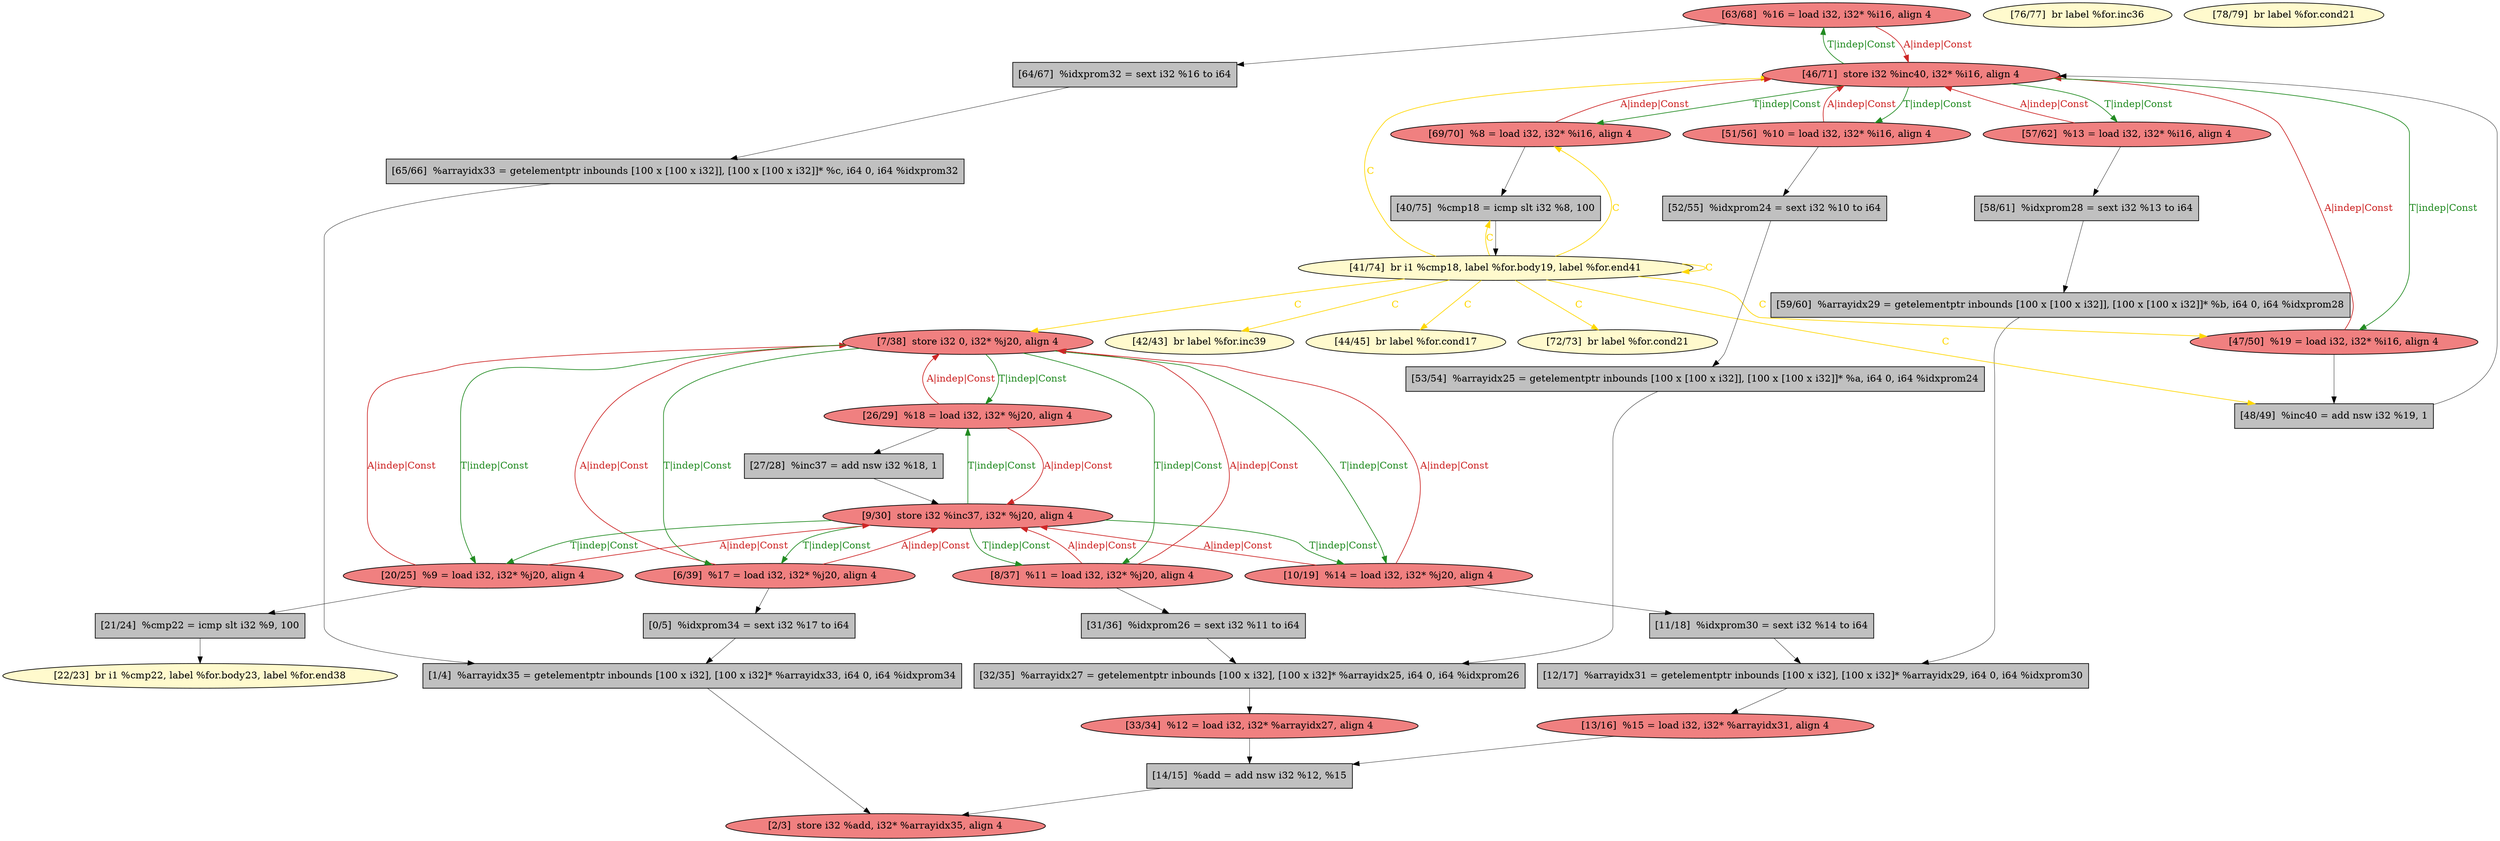 
digraph G {


node809 [fillcolor=grey,label="[59/60]  %arrayidx29 = getelementptr inbounds [100 x [100 x i32]], [100 x [100 x i32]]* %b, i64 0, i64 %idxprom28",shape=rectangle,style=filled ]
node808 [fillcolor=lightcoral,label="[26/29]  %18 = load i32, i32* %j20, align 4",shape=ellipse,style=filled ]
node807 [fillcolor=grey,label="[64/67]  %idxprom32 = sext i32 %16 to i64",shape=rectangle,style=filled ]
node792 [fillcolor=grey,label="[1/4]  %arrayidx35 = getelementptr inbounds [100 x i32], [100 x i32]* %arrayidx33, i64 0, i64 %idxprom34",shape=rectangle,style=filled ]
node779 [fillcolor=lemonchiffon,label="[76/77]  br label %for.inc36",shape=ellipse,style=filled ]
node784 [fillcolor=lightcoral,label="[2/3]  store i32 %add, i32* %arrayidx35, align 4",shape=ellipse,style=filled ]
node791 [fillcolor=grey,label="[27/28]  %inc37 = add nsw i32 %18, 1",shape=rectangle,style=filled ]
node797 [fillcolor=lightcoral,label="[47/50]  %19 = load i32, i32* %i16, align 4",shape=ellipse,style=filled ]
node787 [fillcolor=lemonchiffon,label="[78/79]  br label %for.cond21",shape=ellipse,style=filled ]
node810 [fillcolor=grey,label="[11/18]  %idxprom30 = sext i32 %14 to i64",shape=rectangle,style=filled ]
node795 [fillcolor=lightcoral,label="[8/37]  %11 = load i32, i32* %j20, align 4",shape=ellipse,style=filled ]
node804 [fillcolor=lemonchiffon,label="[41/74]  br i1 %cmp18, label %for.body19, label %for.end41",shape=ellipse,style=filled ]
node773 [fillcolor=lightcoral,label="[6/39]  %17 = load i32, i32* %j20, align 4",shape=ellipse,style=filled ]
node800 [fillcolor=grey,label="[31/36]  %idxprom26 = sext i32 %11 to i64",shape=rectangle,style=filled ]
node785 [fillcolor=grey,label="[32/35]  %arrayidx27 = getelementptr inbounds [100 x i32], [100 x i32]* %arrayidx25, i64 0, i64 %idxprom26",shape=rectangle,style=filled ]
node778 [fillcolor=grey,label="[52/55]  %idxprom24 = sext i32 %10 to i64",shape=rectangle,style=filled ]
node775 [fillcolor=grey,label="[40/75]  %cmp18 = icmp slt i32 %8, 100",shape=rectangle,style=filled ]
node780 [fillcolor=lightcoral,label="[9/30]  store i32 %inc37, i32* %j20, align 4",shape=ellipse,style=filled ]
node803 [fillcolor=grey,label="[12/17]  %arrayidx31 = getelementptr inbounds [100 x i32], [100 x i32]* %arrayidx29, i64 0, i64 %idxprom30",shape=rectangle,style=filled ]
node786 [fillcolor=lightcoral,label="[20/25]  %9 = load i32, i32* %j20, align 4",shape=ellipse,style=filled ]
node774 [fillcolor=lightcoral,label="[7/38]  store i32 0, i32* %j20, align 4",shape=ellipse,style=filled ]
node781 [fillcolor=lightcoral,label="[46/71]  store i32 %inc40, i32* %i16, align 4",shape=ellipse,style=filled ]
node790 [fillcolor=lightcoral,label="[13/16]  %15 = load i32, i32* %arrayidx31, align 4",shape=ellipse,style=filled ]
node811 [fillcolor=lightcoral,label="[63/68]  %16 = load i32, i32* %i16, align 4",shape=ellipse,style=filled ]
node794 [fillcolor=lightcoral,label="[51/56]  %10 = load i32, i32* %i16, align 4",shape=ellipse,style=filled ]
node805 [fillcolor=lemonchiffon,label="[42/43]  br label %for.inc39",shape=ellipse,style=filled ]
node783 [fillcolor=grey,label="[65/66]  %arrayidx33 = getelementptr inbounds [100 x [100 x i32]], [100 x [100 x i32]]* %c, i64 0, i64 %idxprom32",shape=rectangle,style=filled ]
node777 [fillcolor=grey,label="[21/24]  %cmp22 = icmp slt i32 %9, 100",shape=rectangle,style=filled ]
node782 [fillcolor=lightcoral,label="[10/19]  %14 = load i32, i32* %j20, align 4",shape=ellipse,style=filled ]
node776 [fillcolor=lemonchiffon,label="[22/23]  br i1 %cmp22, label %for.body23, label %for.end38",shape=ellipse,style=filled ]
node789 [fillcolor=grey,label="[48/49]  %inc40 = add nsw i32 %19, 1",shape=rectangle,style=filled ]
node793 [fillcolor=lightcoral,label="[33/34]  %12 = load i32, i32* %arrayidx27, align 4",shape=ellipse,style=filled ]
node788 [fillcolor=lemonchiffon,label="[44/45]  br label %for.cond17",shape=ellipse,style=filled ]
node796 [fillcolor=grey,label="[14/15]  %add = add nsw i32 %12, %15",shape=rectangle,style=filled ]
node798 [fillcolor=lightcoral,label="[69/70]  %8 = load i32, i32* %i16, align 4",shape=ellipse,style=filled ]
node772 [fillcolor=grey,label="[0/5]  %idxprom34 = sext i32 %17 to i64",shape=rectangle,style=filled ]
node801 [fillcolor=lemonchiffon,label="[72/73]  br label %for.cond21",shape=ellipse,style=filled ]
node799 [fillcolor=grey,label="[53/54]  %arrayidx25 = getelementptr inbounds [100 x [100 x i32]], [100 x [100 x i32]]* %a, i64 0, i64 %idxprom24",shape=rectangle,style=filled ]
node802 [fillcolor=lightcoral,label="[57/62]  %13 = load i32, i32* %i16, align 4",shape=ellipse,style=filled ]
node806 [fillcolor=grey,label="[58/61]  %idxprom28 = sext i32 %13 to i64",shape=rectangle,style=filled ]

node798->node775 [style=solid,color=black,label="",penwidth=0.5,fontcolor=black ]
node790->node796 [style=solid,color=black,label="",penwidth=0.5,fontcolor=black ]
node799->node785 [style=solid,color=black,label="",penwidth=0.5,fontcolor=black ]
node804->node801 [style=solid,color=gold,label="C",penwidth=1.0,fontcolor=gold ]
node782->node810 [style=solid,color=black,label="",penwidth=0.5,fontcolor=black ]
node795->node774 [style=solid,color=firebrick3,label="A|indep|Const",penwidth=1.0,fontcolor=firebrick3 ]
node808->node774 [style=solid,color=firebrick3,label="A|indep|Const",penwidth=1.0,fontcolor=firebrick3 ]
node774->node808 [style=solid,color=forestgreen,label="T|indep|Const",penwidth=1.0,fontcolor=forestgreen ]
node772->node792 [style=solid,color=black,label="",penwidth=0.5,fontcolor=black ]
node786->node777 [style=solid,color=black,label="",penwidth=0.5,fontcolor=black ]
node789->node781 [style=solid,color=black,label="",penwidth=0.5,fontcolor=black ]
node794->node778 [style=solid,color=black,label="",penwidth=0.5,fontcolor=black ]
node785->node793 [style=solid,color=black,label="",penwidth=0.5,fontcolor=black ]
node804->node798 [style=solid,color=gold,label="C",penwidth=1.0,fontcolor=gold ]
node794->node781 [style=solid,color=firebrick3,label="A|indep|Const",penwidth=1.0,fontcolor=firebrick3 ]
node781->node794 [style=solid,color=forestgreen,label="T|indep|Const",penwidth=1.0,fontcolor=forestgreen ]
node808->node791 [style=solid,color=black,label="",penwidth=0.5,fontcolor=black ]
node795->node800 [style=solid,color=black,label="",penwidth=0.5,fontcolor=black ]
node802->node806 [style=solid,color=black,label="",penwidth=0.5,fontcolor=black ]
node803->node790 [style=solid,color=black,label="",penwidth=0.5,fontcolor=black ]
node811->node807 [style=solid,color=black,label="",penwidth=0.5,fontcolor=black ]
node807->node783 [style=solid,color=black,label="",penwidth=0.5,fontcolor=black ]
node800->node785 [style=solid,color=black,label="",penwidth=0.5,fontcolor=black ]
node773->node772 [style=solid,color=black,label="",penwidth=0.5,fontcolor=black ]
node796->node784 [style=solid,color=black,label="",penwidth=0.5,fontcolor=black ]
node793->node796 [style=solid,color=black,label="",penwidth=0.5,fontcolor=black ]
node777->node776 [style=solid,color=black,label="",penwidth=0.5,fontcolor=black ]
node808->node780 [style=solid,color=firebrick3,label="A|indep|Const",penwidth=1.0,fontcolor=firebrick3 ]
node774->node773 [style=solid,color=forestgreen,label="T|indep|Const",penwidth=1.0,fontcolor=forestgreen ]
node786->node780 [style=solid,color=firebrick3,label="A|indep|Const",penwidth=1.0,fontcolor=firebrick3 ]
node810->node803 [style=solid,color=black,label="",penwidth=0.5,fontcolor=black ]
node774->node782 [style=solid,color=forestgreen,label="T|indep|Const",penwidth=1.0,fontcolor=forestgreen ]
node780->node782 [style=solid,color=forestgreen,label="T|indep|Const",penwidth=1.0,fontcolor=forestgreen ]
node804->node789 [style=solid,color=gold,label="C",penwidth=1.0,fontcolor=gold ]
node781->node811 [style=solid,color=forestgreen,label="T|indep|Const",penwidth=1.0,fontcolor=forestgreen ]
node792->node784 [style=solid,color=black,label="",penwidth=0.5,fontcolor=black ]
node781->node798 [style=solid,color=forestgreen,label="T|indep|Const",penwidth=1.0,fontcolor=forestgreen ]
node802->node781 [style=solid,color=firebrick3,label="A|indep|Const",penwidth=1.0,fontcolor=firebrick3 ]
node804->node781 [style=solid,color=gold,label="C",penwidth=1.0,fontcolor=gold ]
node778->node799 [style=solid,color=black,label="",penwidth=0.5,fontcolor=black ]
node804->node788 [style=solid,color=gold,label="C",penwidth=1.0,fontcolor=gold ]
node774->node795 [style=solid,color=forestgreen,label="T|indep|Const",penwidth=1.0,fontcolor=forestgreen ]
node780->node773 [style=solid,color=forestgreen,label="T|indep|Const",penwidth=1.0,fontcolor=forestgreen ]
node804->node774 [style=solid,color=gold,label="C",penwidth=1.0,fontcolor=gold ]
node804->node805 [style=solid,color=gold,label="C",penwidth=1.0,fontcolor=gold ]
node773->node774 [style=solid,color=firebrick3,label="A|indep|Const",penwidth=1.0,fontcolor=firebrick3 ]
node797->node781 [style=solid,color=firebrick3,label="A|indep|Const",penwidth=1.0,fontcolor=firebrick3 ]
node780->node808 [style=solid,color=forestgreen,label="T|indep|Const",penwidth=1.0,fontcolor=forestgreen ]
node804->node797 [style=solid,color=gold,label="C",penwidth=1.0,fontcolor=gold ]
node795->node780 [style=solid,color=firebrick3,label="A|indep|Const",penwidth=1.0,fontcolor=firebrick3 ]
node786->node774 [style=solid,color=firebrick3,label="A|indep|Const",penwidth=1.0,fontcolor=firebrick3 ]
node811->node781 [style=solid,color=firebrick3,label="A|indep|Const",penwidth=1.0,fontcolor=firebrick3 ]
node791->node780 [style=solid,color=black,label="",penwidth=0.5,fontcolor=black ]
node781->node802 [style=solid,color=forestgreen,label="T|indep|Const",penwidth=1.0,fontcolor=forestgreen ]
node782->node780 [style=solid,color=firebrick3,label="A|indep|Const",penwidth=1.0,fontcolor=firebrick3 ]
node797->node789 [style=solid,color=black,label="",penwidth=0.5,fontcolor=black ]
node774->node786 [style=solid,color=forestgreen,label="T|indep|Const",penwidth=1.0,fontcolor=forestgreen ]
node809->node803 [style=solid,color=black,label="",penwidth=0.5,fontcolor=black ]
node775->node804 [style=solid,color=black,label="",penwidth=0.5,fontcolor=black ]
node782->node774 [style=solid,color=firebrick3,label="A|indep|Const",penwidth=1.0,fontcolor=firebrick3 ]
node780->node795 [style=solid,color=forestgreen,label="T|indep|Const",penwidth=1.0,fontcolor=forestgreen ]
node773->node780 [style=solid,color=firebrick3,label="A|indep|Const",penwidth=1.0,fontcolor=firebrick3 ]
node804->node804 [style=solid,color=gold,label="C",penwidth=1.0,fontcolor=gold ]
node783->node792 [style=solid,color=black,label="",penwidth=0.5,fontcolor=black ]
node798->node781 [style=solid,color=firebrick3,label="A|indep|Const",penwidth=1.0,fontcolor=firebrick3 ]
node781->node797 [style=solid,color=forestgreen,label="T|indep|Const",penwidth=1.0,fontcolor=forestgreen ]
node804->node775 [style=solid,color=gold,label="C",penwidth=1.0,fontcolor=gold ]
node780->node786 [style=solid,color=forestgreen,label="T|indep|Const",penwidth=1.0,fontcolor=forestgreen ]
node806->node809 [style=solid,color=black,label="",penwidth=0.5,fontcolor=black ]


}
